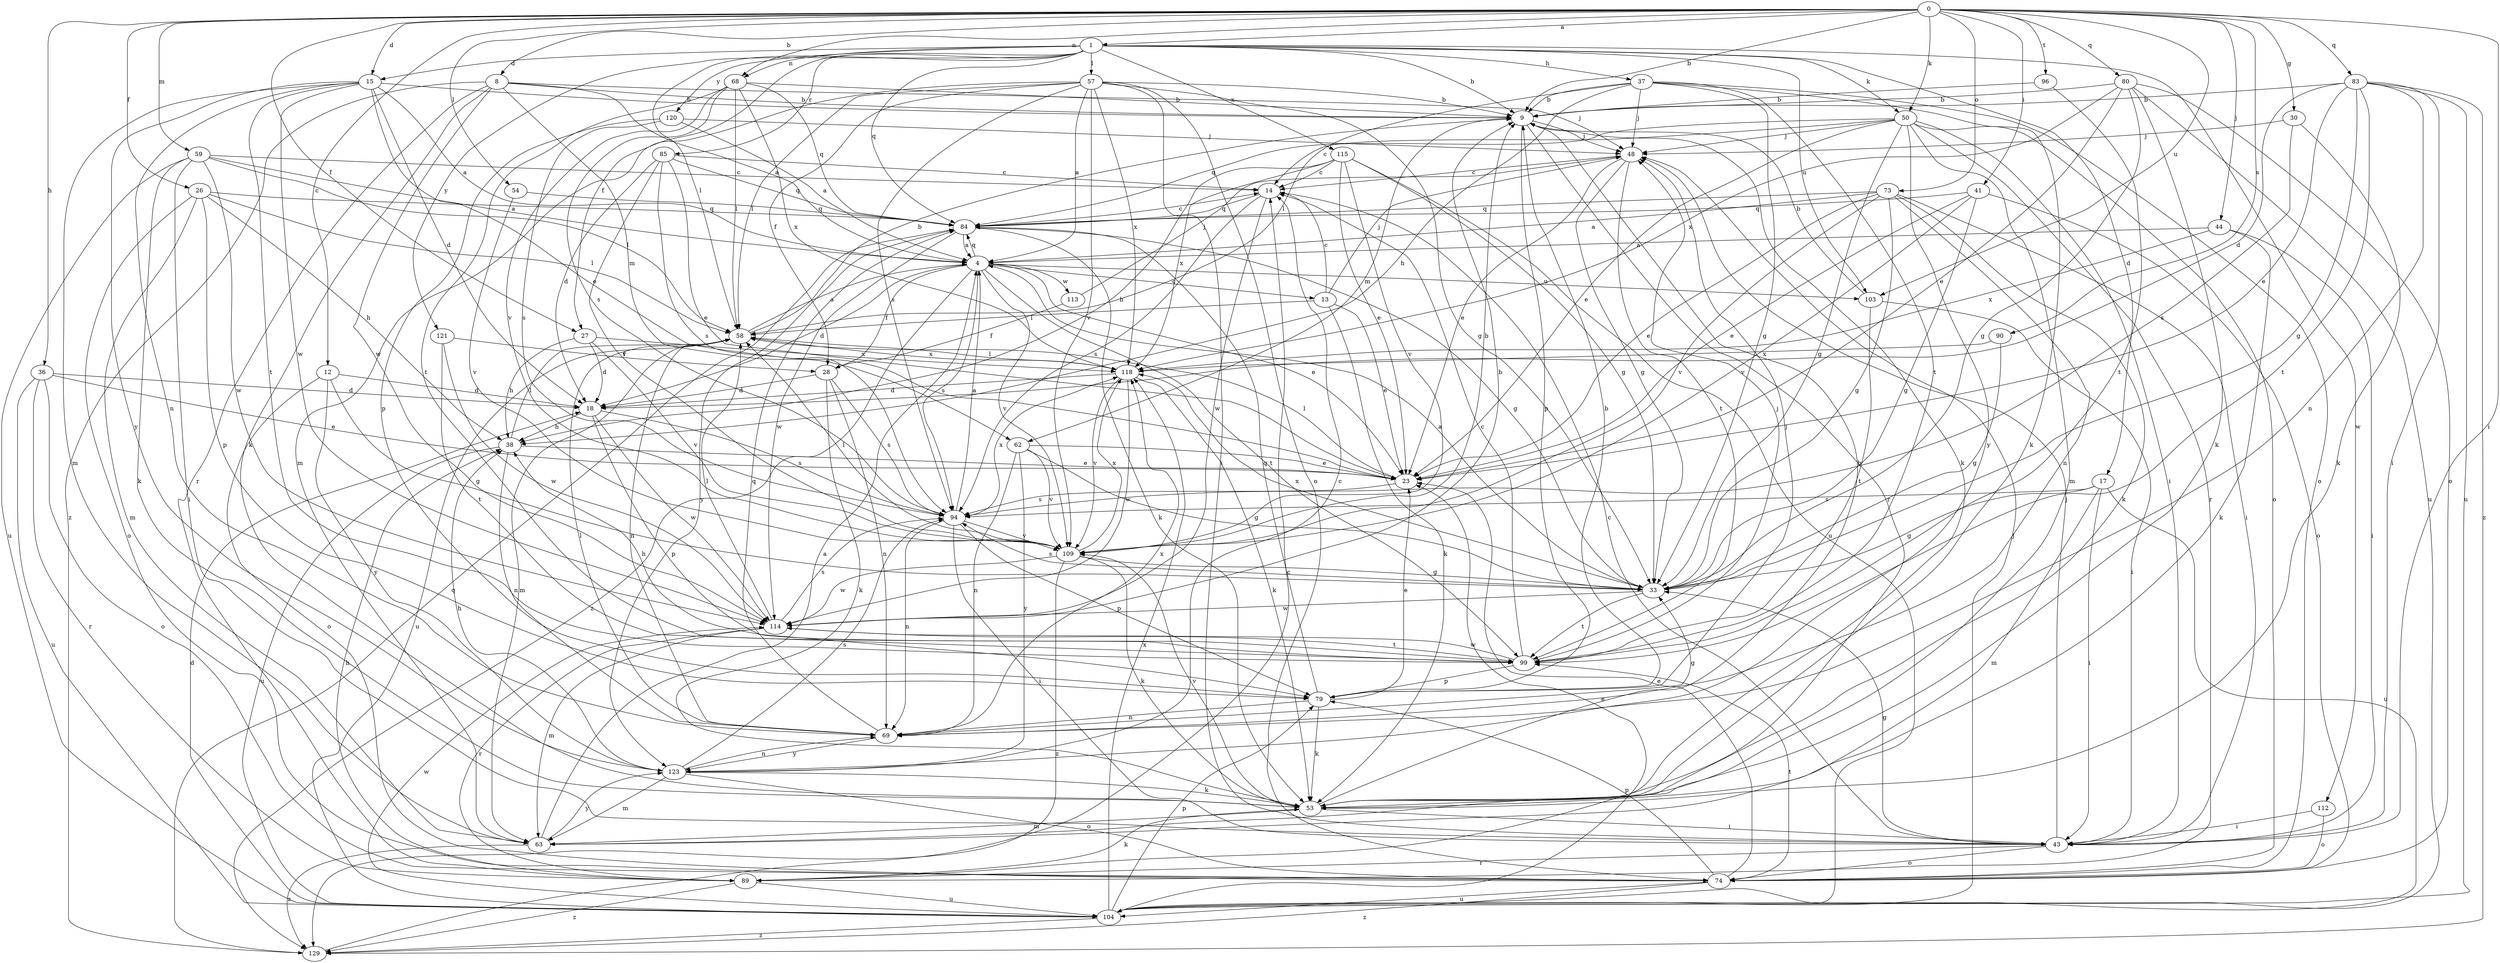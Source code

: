 strict digraph  {
0;
1;
4;
8;
9;
12;
13;
14;
15;
17;
18;
23;
26;
27;
28;
30;
33;
36;
37;
38;
41;
43;
44;
48;
50;
53;
54;
57;
58;
59;
62;
63;
68;
69;
73;
74;
79;
80;
83;
84;
85;
89;
90;
94;
96;
99;
103;
104;
109;
112;
113;
114;
115;
118;
120;
121;
123;
129;
0 -> 1  [label=a];
0 -> 8  [label=b];
0 -> 9  [label=b];
0 -> 12  [label=c];
0 -> 15  [label=d];
0 -> 26  [label=f];
0 -> 27  [label=f];
0 -> 30  [label=g];
0 -> 36  [label=h];
0 -> 41  [label=i];
0 -> 43  [label=i];
0 -> 44  [label=j];
0 -> 50  [label=k];
0 -> 54  [label=l];
0 -> 59  [label=m];
0 -> 68  [label=n];
0 -> 73  [label=o];
0 -> 80  [label=q];
0 -> 83  [label=q];
0 -> 90  [label=s];
0 -> 96  [label=t];
0 -> 103  [label=u];
1 -> 9  [label=b];
1 -> 15  [label=d];
1 -> 17  [label=d];
1 -> 27  [label=f];
1 -> 37  [label=h];
1 -> 50  [label=k];
1 -> 57  [label=l];
1 -> 58  [label=l];
1 -> 68  [label=n];
1 -> 84  [label=q];
1 -> 85  [label=r];
1 -> 103  [label=u];
1 -> 112  [label=w];
1 -> 115  [label=x];
1 -> 120  [label=y];
1 -> 121  [label=y];
4 -> 13  [label=c];
4 -> 18  [label=d];
4 -> 23  [label=e];
4 -> 28  [label=f];
4 -> 84  [label=q];
4 -> 94  [label=s];
4 -> 99  [label=t];
4 -> 103  [label=u];
4 -> 109  [label=v];
4 -> 113  [label=w];
4 -> 129  [label=z];
8 -> 4  [label=a];
8 -> 9  [label=b];
8 -> 48  [label=j];
8 -> 53  [label=k];
8 -> 62  [label=m];
8 -> 89  [label=r];
8 -> 114  [label=w];
8 -> 129  [label=z];
9 -> 48  [label=j];
9 -> 53  [label=k];
9 -> 62  [label=m];
9 -> 79  [label=p];
9 -> 89  [label=r];
12 -> 18  [label=d];
12 -> 33  [label=g];
12 -> 74  [label=o];
12 -> 123  [label=y];
13 -> 14  [label=c];
13 -> 23  [label=e];
13 -> 48  [label=j];
13 -> 53  [label=k];
13 -> 58  [label=l];
14 -> 84  [label=q];
14 -> 94  [label=s];
14 -> 114  [label=w];
15 -> 4  [label=a];
15 -> 9  [label=b];
15 -> 18  [label=d];
15 -> 23  [label=e];
15 -> 63  [label=m];
15 -> 69  [label=n];
15 -> 99  [label=t];
15 -> 114  [label=w];
15 -> 123  [label=y];
17 -> 33  [label=g];
17 -> 43  [label=i];
17 -> 63  [label=m];
17 -> 94  [label=s];
17 -> 104  [label=u];
18 -> 38  [label=h];
18 -> 79  [label=p];
18 -> 94  [label=s];
18 -> 114  [label=w];
23 -> 58  [label=l];
23 -> 94  [label=s];
26 -> 38  [label=h];
26 -> 58  [label=l];
26 -> 63  [label=m];
26 -> 74  [label=o];
26 -> 79  [label=p];
26 -> 84  [label=q];
27 -> 18  [label=d];
27 -> 38  [label=h];
27 -> 109  [label=v];
27 -> 118  [label=x];
28 -> 18  [label=d];
28 -> 53  [label=k];
28 -> 69  [label=n];
28 -> 94  [label=s];
30 -> 48  [label=j];
30 -> 53  [label=k];
30 -> 94  [label=s];
33 -> 4  [label=a];
33 -> 94  [label=s];
33 -> 99  [label=t];
33 -> 114  [label=w];
33 -> 118  [label=x];
36 -> 18  [label=d];
36 -> 23  [label=e];
36 -> 74  [label=o];
36 -> 89  [label=r];
36 -> 104  [label=u];
37 -> 9  [label=b];
37 -> 33  [label=g];
37 -> 38  [label=h];
37 -> 48  [label=j];
37 -> 53  [label=k];
37 -> 58  [label=l];
37 -> 74  [label=o];
37 -> 99  [label=t];
38 -> 23  [label=e];
38 -> 58  [label=l];
38 -> 69  [label=n];
38 -> 104  [label=u];
41 -> 23  [label=e];
41 -> 33  [label=g];
41 -> 74  [label=o];
41 -> 84  [label=q];
41 -> 109  [label=v];
43 -> 14  [label=c];
43 -> 33  [label=g];
43 -> 48  [label=j];
43 -> 74  [label=o];
43 -> 89  [label=r];
44 -> 4  [label=a];
44 -> 43  [label=i];
44 -> 53  [label=k];
44 -> 118  [label=x];
48 -> 14  [label=c];
48 -> 23  [label=e];
48 -> 33  [label=g];
48 -> 99  [label=t];
50 -> 14  [label=c];
50 -> 23  [label=e];
50 -> 33  [label=g];
50 -> 43  [label=i];
50 -> 48  [label=j];
50 -> 63  [label=m];
50 -> 74  [label=o];
50 -> 84  [label=q];
50 -> 89  [label=r];
50 -> 123  [label=y];
53 -> 9  [label=b];
53 -> 43  [label=i];
53 -> 63  [label=m];
53 -> 109  [label=v];
54 -> 84  [label=q];
54 -> 109  [label=v];
57 -> 4  [label=a];
57 -> 9  [label=b];
57 -> 28  [label=f];
57 -> 33  [label=g];
57 -> 43  [label=i];
57 -> 58  [label=l];
57 -> 63  [label=m];
57 -> 74  [label=o];
57 -> 94  [label=s];
57 -> 109  [label=v];
57 -> 118  [label=x];
58 -> 4  [label=a];
58 -> 9  [label=b];
58 -> 63  [label=m];
58 -> 69  [label=n];
58 -> 104  [label=u];
58 -> 118  [label=x];
59 -> 4  [label=a];
59 -> 14  [label=c];
59 -> 43  [label=i];
59 -> 53  [label=k];
59 -> 58  [label=l];
59 -> 104  [label=u];
59 -> 114  [label=w];
62 -> 23  [label=e];
62 -> 33  [label=g];
62 -> 69  [label=n];
62 -> 109  [label=v];
62 -> 123  [label=y];
63 -> 4  [label=a];
63 -> 123  [label=y];
63 -> 129  [label=z];
68 -> 9  [label=b];
68 -> 58  [label=l];
68 -> 84  [label=q];
68 -> 94  [label=s];
68 -> 99  [label=t];
68 -> 109  [label=v];
68 -> 118  [label=x];
69 -> 33  [label=g];
69 -> 58  [label=l];
69 -> 84  [label=q];
69 -> 118  [label=x];
69 -> 123  [label=y];
73 -> 4  [label=a];
73 -> 23  [label=e];
73 -> 33  [label=g];
73 -> 43  [label=i];
73 -> 53  [label=k];
73 -> 69  [label=n];
73 -> 84  [label=q];
73 -> 109  [label=v];
74 -> 23  [label=e];
74 -> 79  [label=p];
74 -> 99  [label=t];
74 -> 104  [label=u];
74 -> 129  [label=z];
79 -> 9  [label=b];
79 -> 23  [label=e];
79 -> 48  [label=j];
79 -> 53  [label=k];
79 -> 69  [label=n];
79 -> 84  [label=q];
80 -> 9  [label=b];
80 -> 23  [label=e];
80 -> 33  [label=g];
80 -> 53  [label=k];
80 -> 74  [label=o];
80 -> 104  [label=u];
80 -> 118  [label=x];
83 -> 9  [label=b];
83 -> 18  [label=d];
83 -> 23  [label=e];
83 -> 33  [label=g];
83 -> 43  [label=i];
83 -> 69  [label=n];
83 -> 99  [label=t];
83 -> 104  [label=u];
83 -> 129  [label=z];
84 -> 4  [label=a];
84 -> 14  [label=c];
84 -> 33  [label=g];
84 -> 53  [label=k];
84 -> 114  [label=w];
84 -> 123  [label=y];
85 -> 14  [label=c];
85 -> 18  [label=d];
85 -> 23  [label=e];
85 -> 84  [label=q];
85 -> 94  [label=s];
85 -> 109  [label=v];
89 -> 38  [label=h];
89 -> 53  [label=k];
89 -> 104  [label=u];
89 -> 129  [label=z];
90 -> 33  [label=g];
90 -> 118  [label=x];
94 -> 4  [label=a];
94 -> 43  [label=i];
94 -> 69  [label=n];
94 -> 79  [label=p];
94 -> 109  [label=v];
94 -> 118  [label=x];
96 -> 9  [label=b];
96 -> 99  [label=t];
99 -> 14  [label=c];
99 -> 38  [label=h];
99 -> 48  [label=j];
99 -> 79  [label=p];
99 -> 114  [label=w];
103 -> 9  [label=b];
103 -> 43  [label=i];
103 -> 99  [label=t];
104 -> 18  [label=d];
104 -> 23  [label=e];
104 -> 48  [label=j];
104 -> 79  [label=p];
104 -> 114  [label=w];
104 -> 118  [label=x];
104 -> 129  [label=z];
109 -> 9  [label=b];
109 -> 33  [label=g];
109 -> 53  [label=k];
109 -> 58  [label=l];
109 -> 114  [label=w];
109 -> 118  [label=x];
109 -> 129  [label=z];
112 -> 43  [label=i];
112 -> 74  [label=o];
113 -> 28  [label=f];
113 -> 48  [label=j];
114 -> 9  [label=b];
114 -> 58  [label=l];
114 -> 63  [label=m];
114 -> 89  [label=r];
114 -> 94  [label=s];
114 -> 99  [label=t];
115 -> 14  [label=c];
115 -> 23  [label=e];
115 -> 33  [label=g];
115 -> 38  [label=h];
115 -> 104  [label=u];
115 -> 109  [label=v];
115 -> 118  [label=x];
118 -> 18  [label=d];
118 -> 53  [label=k];
118 -> 58  [label=l];
118 -> 109  [label=v];
118 -> 114  [label=w];
120 -> 4  [label=a];
120 -> 48  [label=j];
120 -> 79  [label=p];
120 -> 94  [label=s];
121 -> 28  [label=f];
121 -> 99  [label=t];
121 -> 114  [label=w];
123 -> 14  [label=c];
123 -> 38  [label=h];
123 -> 53  [label=k];
123 -> 63  [label=m];
123 -> 69  [label=n];
123 -> 74  [label=o];
123 -> 94  [label=s];
129 -> 14  [label=c];
129 -> 84  [label=q];
}

